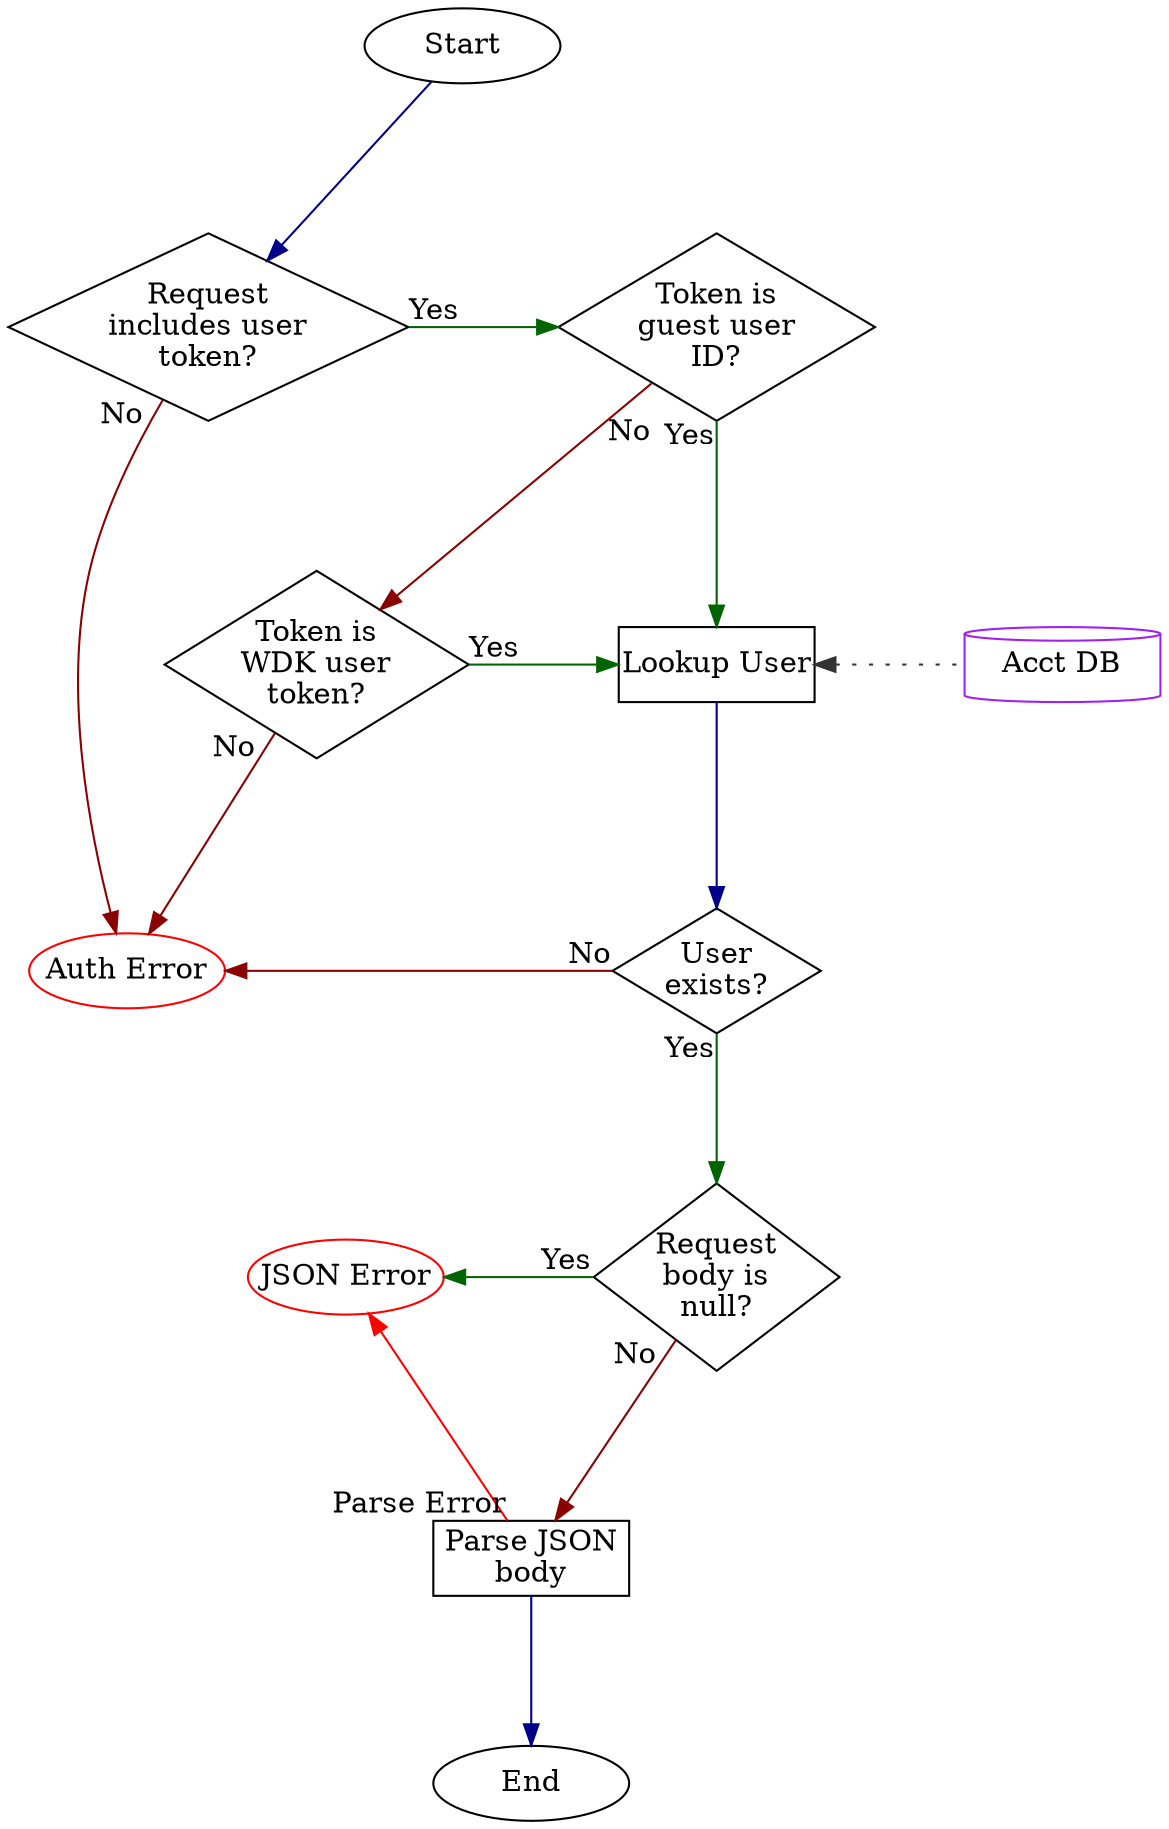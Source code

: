 digraph {
  graph [nodesep=1, ranksep=1]
  node  [margin=0, shape=rect, width=1.3]
  edge  [color=darkblue]


  //
  // Nodes
  //

  // Boundaries
  {
    node [shape=oval]

    Start
    End
    AuthError [label="Auth Error", color=red]
    JSONError [label="JSON Error", color=red]
  }

  // Decisions
  {
    node [shape=diamond]

    IsToken    [label="Request\nincludes user\ntoken?"]
    IsGuest    [label="Token is\nguest user\nID?"]
    IsWDK      [label="Token is\nWDK user\ntoken?"]
    UserExists [label="User\nexists?"]
    BodyIsNull [label="Request\nbody is\nnull?"]
  }

  // External Resources
  {
    node [shape=cylinder, color=purple]

    AcctDB [label="Acct DB"]

  }

  LookupUser [label="Lookup User"]
  ParseJSON  [label="Parse JSON\nbody"]


  //
  // Edges
  //

  Start      -> IsToken

  IsToken    -> IsGuest    [taillabel="Yes", color=darkgreen]
  IsToken    -> AuthError  [taillabel="No  ", color=darkred]

  IsGuest    -> LookupUser [taillabel="Yes", color=darkgreen]
  IsGuest    -> IsWDK      [taillabel="\nNo", color=darkred]

  IsWDK      -> LookupUser [taillabel="Yes", color=darkgreen]
  IsWDK      -> AuthError  [taillabel="No  ", color=darkred]

  LookupUser -> AcctDB     [dir=back, style=dotted, color="#333333"]
  LookupUser -> UserExists

  UserExists -> BodyIsNull [taillabel="Yes", color=darkgreen]
  AuthError  -> UserExists [headlabel="No", color=darkred, dir=back, constraint=false]

  JSONError  -> BodyIsNull [headlabel="Yes", color=darkgreen, dir=back]
  BodyIsNull -> ParseJSON  [taillabel="No  ", color=darkred]

  ParseJSON  -> JSONError  [taillabel="Parse Error\l", color=red]
  ParseJSON  -> End

  //
  // Formatting
  //

  { graph [rank=same]; IsToken; IsGuest }
  { graph [rank=same]; IsWDK; LookupUser; AcctDB }
  { graph [rank=same]; AuthError; UserExists }
  { graph [rank=same]; JSONError; BodyIsNull }

  {
    edge [style=invis]

    Start -> IsGuest
    IsToken -> IsWDK
    IsGuest -> AcctDB
  }

}